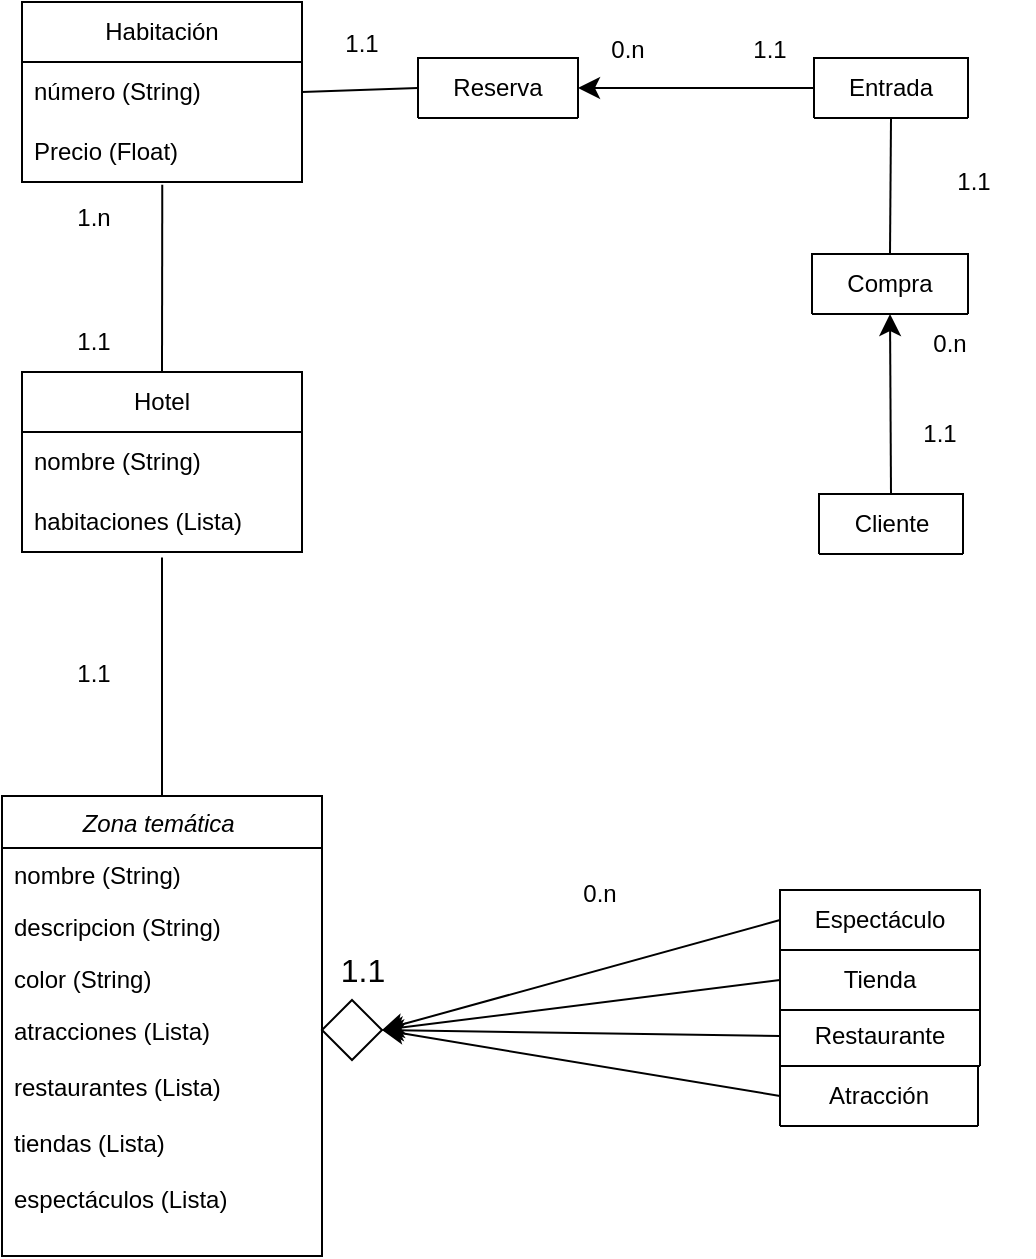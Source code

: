 <mxfile version="27.0.5">
  <diagram name="Página-1" id="GLlA6V_NZe-WCXVMi9uH">
    <mxGraphModel dx="1388" dy="1068" grid="0" gridSize="10" guides="1" tooltips="1" connect="1" arrows="1" fold="1" page="0" pageScale="1" pageWidth="827" pageHeight="1169" math="0" shadow="0">
      <root>
        <mxCell id="0" />
        <mxCell id="1" parent="0" />
        <mxCell id="Lwm3EJZnPoLz8aWj6zZj-11" value="Zona temática " style="swimlane;fontStyle=2;align=center;verticalAlign=top;childLayout=stackLayout;horizontal=1;startSize=26;horizontalStack=0;resizeParent=1;resizeLast=0;collapsible=1;marginBottom=0;rounded=0;shadow=0;strokeWidth=1;" vertex="1" parent="1">
          <mxGeometry x="110" y="80" width="160" height="230" as="geometry">
            <mxRectangle x="110" y="80" width="160" height="26" as="alternateBounds" />
          </mxGeometry>
        </mxCell>
        <mxCell id="Lwm3EJZnPoLz8aWj6zZj-12" value="nombre (String)" style="text;align=left;verticalAlign=top;spacingLeft=4;spacingRight=4;overflow=hidden;rotatable=0;points=[[0,0.5],[1,0.5]];portConstraint=eastwest;" vertex="1" parent="Lwm3EJZnPoLz8aWj6zZj-11">
          <mxGeometry y="26" width="160" height="26" as="geometry" />
        </mxCell>
        <mxCell id="Lwm3EJZnPoLz8aWj6zZj-13" value="descripcion (String)" style="text;align=left;verticalAlign=top;spacingLeft=4;spacingRight=4;overflow=hidden;rotatable=0;points=[[0,0.5],[1,0.5]];portConstraint=eastwest;rounded=0;shadow=0;html=0;" vertex="1" parent="Lwm3EJZnPoLz8aWj6zZj-11">
          <mxGeometry y="52" width="160" height="26" as="geometry" />
        </mxCell>
        <mxCell id="Lwm3EJZnPoLz8aWj6zZj-14" value="color (String)" style="text;align=left;verticalAlign=top;spacingLeft=4;spacingRight=4;overflow=hidden;rotatable=0;points=[[0,0.5],[1,0.5]];portConstraint=eastwest;rounded=0;shadow=0;html=0;" vertex="1" parent="Lwm3EJZnPoLz8aWj6zZj-11">
          <mxGeometry y="78" width="160" height="26" as="geometry" />
        </mxCell>
        <mxCell id="Lwm3EJZnPoLz8aWj6zZj-15" value="atracciones (Lista)&#xa;&#xa;restaurantes (Lista)&#xa;&#xa;tiendas (Lista)&#xa;&#xa;espectáculos (Lista)" style="text;align=left;verticalAlign=top;spacingLeft=4;spacingRight=4;overflow=hidden;rotatable=0;points=[[0,0.5],[1,0.5]];portConstraint=eastwest;" vertex="1" parent="Lwm3EJZnPoLz8aWj6zZj-11">
          <mxGeometry y="104" width="160" height="117" as="geometry" />
        </mxCell>
        <mxCell id="Lwm3EJZnPoLz8aWj6zZj-22" value="Hotel" style="swimlane;fontStyle=0;childLayout=stackLayout;horizontal=1;startSize=30;horizontalStack=0;resizeParent=1;resizeParentMax=0;resizeLast=0;collapsible=1;marginBottom=0;whiteSpace=wrap;html=1;" vertex="1" parent="1">
          <mxGeometry x="120" y="-132" width="140" height="90" as="geometry" />
        </mxCell>
        <mxCell id="Lwm3EJZnPoLz8aWj6zZj-23" value="nombre (String)" style="text;strokeColor=none;fillColor=none;align=left;verticalAlign=middle;spacingLeft=4;spacingRight=4;overflow=hidden;points=[[0,0.5],[1,0.5]];portConstraint=eastwest;rotatable=0;whiteSpace=wrap;html=1;" vertex="1" parent="Lwm3EJZnPoLz8aWj6zZj-22">
          <mxGeometry y="30" width="140" height="30" as="geometry" />
        </mxCell>
        <mxCell id="Lwm3EJZnPoLz8aWj6zZj-24" value="habitaciones (Lista)" style="text;strokeColor=none;fillColor=none;align=left;verticalAlign=middle;spacingLeft=4;spacingRight=4;overflow=hidden;points=[[0,0.5],[1,0.5]];portConstraint=eastwest;rotatable=0;whiteSpace=wrap;html=1;" vertex="1" parent="Lwm3EJZnPoLz8aWj6zZj-22">
          <mxGeometry y="60" width="140" height="30" as="geometry" />
        </mxCell>
        <mxCell id="Lwm3EJZnPoLz8aWj6zZj-26" value="Habitación" style="swimlane;fontStyle=0;childLayout=stackLayout;horizontal=1;startSize=30;horizontalStack=0;resizeParent=1;resizeParentMax=0;resizeLast=0;collapsible=1;marginBottom=0;whiteSpace=wrap;html=1;" vertex="1" parent="1">
          <mxGeometry x="120" y="-317" width="140" height="90" as="geometry" />
        </mxCell>
        <mxCell id="Lwm3EJZnPoLz8aWj6zZj-27" value="número (String)" style="text;strokeColor=none;fillColor=none;align=left;verticalAlign=middle;spacingLeft=4;spacingRight=4;overflow=hidden;points=[[0,0.5],[1,0.5]];portConstraint=eastwest;rotatable=0;whiteSpace=wrap;html=1;" vertex="1" parent="Lwm3EJZnPoLz8aWj6zZj-26">
          <mxGeometry y="30" width="140" height="30" as="geometry" />
        </mxCell>
        <mxCell id="Lwm3EJZnPoLz8aWj6zZj-28" value="Precio (Float)" style="text;strokeColor=none;fillColor=none;align=left;verticalAlign=middle;spacingLeft=4;spacingRight=4;overflow=hidden;points=[[0,0.5],[1,0.5]];portConstraint=eastwest;rotatable=0;whiteSpace=wrap;html=1;" vertex="1" parent="Lwm3EJZnPoLz8aWj6zZj-26">
          <mxGeometry y="60" width="140" height="30" as="geometry" />
        </mxCell>
        <mxCell id="Lwm3EJZnPoLz8aWj6zZj-30" value="Restaurante" style="swimlane;fontStyle=0;childLayout=stackLayout;horizontal=1;startSize=30;horizontalStack=0;resizeParent=1;resizeParentMax=0;resizeLast=0;collapsible=1;marginBottom=0;whiteSpace=wrap;html=1;" vertex="1" collapsed="1" parent="1">
          <mxGeometry x="499" y="185" width="100" height="30" as="geometry">
            <mxRectangle x="313" y="289" width="140" height="120" as="alternateBounds" />
          </mxGeometry>
        </mxCell>
        <mxCell id="Lwm3EJZnPoLz8aWj6zZj-31" value="nombre (String)" style="text;strokeColor=none;fillColor=none;align=left;verticalAlign=middle;spacingLeft=4;spacingRight=4;overflow=hidden;points=[[0,0.5],[1,0.5]];portConstraint=eastwest;rotatable=0;whiteSpace=wrap;html=1;" vertex="1" parent="Lwm3EJZnPoLz8aWj6zZj-30">
          <mxGeometry y="30" width="140" height="30" as="geometry" />
        </mxCell>
        <mxCell id="Lwm3EJZnPoLz8aWj6zZj-32" value="horario (String)" style="text;strokeColor=none;fillColor=none;align=left;verticalAlign=middle;spacingLeft=4;spacingRight=4;overflow=hidden;points=[[0,0.5],[1,0.5]];portConstraint=eastwest;rotatable=0;whiteSpace=wrap;html=1;" vertex="1" parent="Lwm3EJZnPoLz8aWj6zZj-30">
          <mxGeometry y="60" width="140" height="30" as="geometry" />
        </mxCell>
        <mxCell id="Lwm3EJZnPoLz8aWj6zZj-33" value="precio_medio (Float)" style="text;strokeColor=none;fillColor=none;align=left;verticalAlign=middle;spacingLeft=4;spacingRight=4;overflow=hidden;points=[[0,0.5],[1,0.5]];portConstraint=eastwest;rotatable=0;whiteSpace=wrap;html=1;" vertex="1" parent="Lwm3EJZnPoLz8aWj6zZj-30">
          <mxGeometry y="90" width="140" height="30" as="geometry" />
        </mxCell>
        <mxCell id="Lwm3EJZnPoLz8aWj6zZj-34" value="Tienda" style="swimlane;fontStyle=0;childLayout=stackLayout;horizontal=1;startSize=30;horizontalStack=0;resizeParent=1;resizeParentMax=0;resizeLast=0;collapsible=1;marginBottom=0;whiteSpace=wrap;html=1;" vertex="1" collapsed="1" parent="1">
          <mxGeometry x="499" y="157" width="100" height="30" as="geometry">
            <mxRectangle x="123" y="364" width="140" height="90" as="alternateBounds" />
          </mxGeometry>
        </mxCell>
        <mxCell id="Lwm3EJZnPoLz8aWj6zZj-35" value="nombre (String)" style="text;strokeColor=none;fillColor=none;align=left;verticalAlign=middle;spacingLeft=4;spacingRight=4;overflow=hidden;points=[[0,0.5],[1,0.5]];portConstraint=eastwest;rotatable=0;whiteSpace=wrap;html=1;" vertex="1" parent="Lwm3EJZnPoLz8aWj6zZj-34">
          <mxGeometry y="30" width="140" height="30" as="geometry" />
        </mxCell>
        <mxCell id="Lwm3EJZnPoLz8aWj6zZj-36" value="horario (String)" style="text;strokeColor=none;fillColor=none;align=left;verticalAlign=middle;spacingLeft=4;spacingRight=4;overflow=hidden;points=[[0,0.5],[1,0.5]];portConstraint=eastwest;rotatable=0;whiteSpace=wrap;html=1;" vertex="1" parent="Lwm3EJZnPoLz8aWj6zZj-34">
          <mxGeometry y="60" width="140" height="30" as="geometry" />
        </mxCell>
        <mxCell id="Lwm3EJZnPoLz8aWj6zZj-38" value="Atracción" style="swimlane;fontStyle=0;childLayout=stackLayout;horizontal=1;startSize=30;horizontalStack=0;resizeParent=1;resizeParentMax=0;resizeLast=0;collapsible=1;marginBottom=0;whiteSpace=wrap;html=1;" vertex="1" collapsed="1" parent="1">
          <mxGeometry x="499" y="215" width="99" height="30" as="geometry">
            <mxRectangle x="490" y="237" width="140" height="144" as="alternateBounds" />
          </mxGeometry>
        </mxCell>
        <mxCell id="Lwm3EJZnPoLz8aWj6zZj-39" value="nombre (String)" style="text;strokeColor=none;fillColor=none;align=left;verticalAlign=middle;spacingLeft=4;spacingRight=4;overflow=hidden;points=[[0,0.5],[1,0.5]];portConstraint=eastwest;rotatable=0;whiteSpace=wrap;html=1;" vertex="1" parent="Lwm3EJZnPoLz8aWj6zZj-38">
          <mxGeometry y="30" width="140" height="30" as="geometry" />
        </mxCell>
        <mxCell id="Lwm3EJZnPoLz8aWj6zZj-40" value="altura_min (Float)" style="text;strokeColor=none;fillColor=none;align=left;verticalAlign=middle;spacingLeft=4;spacingRight=4;overflow=hidden;points=[[0,0.5],[1,0.5]];portConstraint=eastwest;rotatable=0;whiteSpace=wrap;html=1;" vertex="1" parent="Lwm3EJZnPoLz8aWj6zZj-38">
          <mxGeometry y="60" width="140" height="30" as="geometry" />
        </mxCell>
        <mxCell id="Lwm3EJZnPoLz8aWj6zZj-41" value="&lt;div&gt;capacidad (Int)&lt;/div&gt;&lt;div&gt;&lt;br&gt;&lt;/div&gt;&lt;div&gt;duración (Int)&lt;/div&gt;&lt;div&gt;&lt;br&gt;&lt;/div&gt;&lt;div&gt;&lt;br&gt;&lt;/div&gt;" style="text;strokeColor=none;fillColor=none;align=left;verticalAlign=middle;spacingLeft=4;spacingRight=4;overflow=hidden;points=[[0,0.5],[1,0.5]];portConstraint=eastwest;rotatable=0;whiteSpace=wrap;html=1;" vertex="1" parent="Lwm3EJZnPoLz8aWj6zZj-38">
          <mxGeometry y="90" width="140" height="54" as="geometry" />
        </mxCell>
        <mxCell id="Lwm3EJZnPoLz8aWj6zZj-42" value="Espectáculo" style="swimlane;fontStyle=0;childLayout=stackLayout;horizontal=1;startSize=30;horizontalStack=0;resizeParent=1;resizeParentMax=0;resizeLast=0;collapsible=1;marginBottom=0;whiteSpace=wrap;html=1;" vertex="1" collapsed="1" parent="1">
          <mxGeometry x="499" y="127" width="100" height="30" as="geometry">
            <mxRectangle x="339" y="424" width="140" height="120" as="alternateBounds" />
          </mxGeometry>
        </mxCell>
        <mxCell id="Lwm3EJZnPoLz8aWj6zZj-43" value="nombre (String)" style="text;strokeColor=none;fillColor=none;align=left;verticalAlign=middle;spacingLeft=4;spacingRight=4;overflow=hidden;points=[[0,0.5],[1,0.5]];portConstraint=eastwest;rotatable=0;whiteSpace=wrap;html=1;" vertex="1" parent="Lwm3EJZnPoLz8aWj6zZj-42">
          <mxGeometry y="30" width="140" height="30" as="geometry" />
        </mxCell>
        <mxCell id="Lwm3EJZnPoLz8aWj6zZj-44" value="tipo (String)" style="text;strokeColor=none;fillColor=none;align=left;verticalAlign=middle;spacingLeft=4;spacingRight=4;overflow=hidden;points=[[0,0.5],[1,0.5]];portConstraint=eastwest;rotatable=0;whiteSpace=wrap;html=1;" vertex="1" parent="Lwm3EJZnPoLz8aWj6zZj-42">
          <mxGeometry y="60" width="140" height="30" as="geometry" />
        </mxCell>
        <mxCell id="Lwm3EJZnPoLz8aWj6zZj-45" value="duración (Int)" style="text;strokeColor=none;fillColor=none;align=left;verticalAlign=middle;spacingLeft=4;spacingRight=4;overflow=hidden;points=[[0,0.5],[1,0.5]];portConstraint=eastwest;rotatable=0;whiteSpace=wrap;html=1;" vertex="1" parent="Lwm3EJZnPoLz8aWj6zZj-42">
          <mxGeometry y="90" width="140" height="30" as="geometry" />
        </mxCell>
        <mxCell id="Lwm3EJZnPoLz8aWj6zZj-46" value="Entrada" style="swimlane;fontStyle=0;childLayout=stackLayout;horizontal=1;startSize=30;horizontalStack=0;resizeParent=1;resizeParentMax=0;resizeLast=0;collapsible=1;marginBottom=0;whiteSpace=wrap;html=1;" vertex="1" collapsed="1" parent="1">
          <mxGeometry x="516" y="-289" width="77" height="30" as="geometry">
            <mxRectangle x="469" y="-279" width="140" height="60" as="alternateBounds" />
          </mxGeometry>
        </mxCell>
        <mxCell id="Lwm3EJZnPoLz8aWj6zZj-47" value="Fecha (Date)" style="text;strokeColor=none;fillColor=none;align=left;verticalAlign=middle;spacingLeft=4;spacingRight=4;overflow=hidden;points=[[0,0.5],[1,0.5]];portConstraint=eastwest;rotatable=0;whiteSpace=wrap;html=1;" vertex="1" parent="Lwm3EJZnPoLz8aWj6zZj-46">
          <mxGeometry y="30" width="140" height="30" as="geometry" />
        </mxCell>
        <mxCell id="Lwm3EJZnPoLz8aWj6zZj-50" value="Cliente" style="swimlane;fontStyle=0;childLayout=stackLayout;horizontal=1;startSize=30;horizontalStack=0;resizeParent=1;resizeParentMax=0;resizeLast=0;collapsible=1;marginBottom=0;whiteSpace=wrap;html=1;" vertex="1" collapsed="1" parent="1">
          <mxGeometry x="518.5" y="-71" width="72" height="30" as="geometry">
            <mxRectangle x="439" y="-57.5" width="140" height="153" as="alternateBounds" />
          </mxGeometry>
        </mxCell>
        <mxCell id="Lwm3EJZnPoLz8aWj6zZj-51" value="nombre (String)" style="text;strokeColor=none;fillColor=none;align=left;verticalAlign=middle;spacingLeft=4;spacingRight=4;overflow=hidden;points=[[0,0.5],[1,0.5]];portConstraint=eastwest;rotatable=0;whiteSpace=wrap;html=1;" vertex="1" parent="Lwm3EJZnPoLz8aWj6zZj-50">
          <mxGeometry y="30" width="140" height="30" as="geometry" />
        </mxCell>
        <mxCell id="Lwm3EJZnPoLz8aWj6zZj-52" value="apellidos (String)" style="text;strokeColor=none;fillColor=none;align=left;verticalAlign=middle;spacingLeft=4;spacingRight=4;overflow=hidden;points=[[0,0.5],[1,0.5]];portConstraint=eastwest;rotatable=0;whiteSpace=wrap;html=1;" vertex="1" parent="Lwm3EJZnPoLz8aWj6zZj-50">
          <mxGeometry y="60" width="140" height="30" as="geometry" />
        </mxCell>
        <mxCell id="Lwm3EJZnPoLz8aWj6zZj-53" value="nif (String)&lt;div&gt;&lt;br&gt;&lt;/div&gt;&lt;div&gt;contacto&amp;nbsp;&lt;span style=&quot;background-color: transparent; color: light-dark(rgb(0, 0, 0), rgb(255, 255, 255));&quot;&gt;(String)&lt;/span&gt;&lt;/div&gt;" style="text;strokeColor=none;fillColor=none;align=left;verticalAlign=middle;spacingLeft=4;spacingRight=4;overflow=hidden;points=[[0,0.5],[1,0.5]];portConstraint=eastwest;rotatable=0;whiteSpace=wrap;html=1;" vertex="1" parent="Lwm3EJZnPoLz8aWj6zZj-50">
          <mxGeometry y="90" width="140" height="63" as="geometry" />
        </mxCell>
        <mxCell id="Lwm3EJZnPoLz8aWj6zZj-54" value="Compra" style="swimlane;fontStyle=0;childLayout=stackLayout;horizontal=1;startSize=30;horizontalStack=0;resizeParent=1;resizeParentMax=0;resizeLast=0;collapsible=1;marginBottom=0;whiteSpace=wrap;html=1;" vertex="1" collapsed="1" parent="1">
          <mxGeometry x="515" y="-191" width="78" height="30" as="geometry">
            <mxRectangle x="57" y="681" width="140" height="120" as="alternateBounds" />
          </mxGeometry>
        </mxCell>
        <mxCell id="Lwm3EJZnPoLz8aWj6zZj-55" value="fecha (Date)" style="text;strokeColor=none;fillColor=none;align=left;verticalAlign=middle;spacingLeft=4;spacingRight=4;overflow=hidden;points=[[0,0.5],[1,0.5]];portConstraint=eastwest;rotatable=0;whiteSpace=wrap;html=1;" vertex="1" parent="Lwm3EJZnPoLz8aWj6zZj-54">
          <mxGeometry y="30" width="140" height="30" as="geometry" />
        </mxCell>
        <mxCell id="Lwm3EJZnPoLz8aWj6zZj-56" value="entradas (List)" style="text;strokeColor=none;fillColor=none;align=left;verticalAlign=middle;spacingLeft=4;spacingRight=4;overflow=hidden;points=[[0,0.5],[1,0.5]];portConstraint=eastwest;rotatable=0;whiteSpace=wrap;html=1;" vertex="1" parent="Lwm3EJZnPoLz8aWj6zZj-54">
          <mxGeometry y="60" width="140" height="30" as="geometry" />
        </mxCell>
        <mxCell id="Lwm3EJZnPoLz8aWj6zZj-57" value="reservas (List)" style="text;strokeColor=none;fillColor=none;align=left;verticalAlign=middle;spacingLeft=4;spacingRight=4;overflow=hidden;points=[[0,0.5],[1,0.5]];portConstraint=eastwest;rotatable=0;whiteSpace=wrap;html=1;" vertex="1" parent="Lwm3EJZnPoLz8aWj6zZj-54">
          <mxGeometry y="90" width="140" height="30" as="geometry" />
        </mxCell>
        <mxCell id="Lwm3EJZnPoLz8aWj6zZj-58" value="Reserva" style="swimlane;fontStyle=0;childLayout=stackLayout;horizontal=1;startSize=30;horizontalStack=0;resizeParent=1;resizeParentMax=0;resizeLast=0;collapsible=1;marginBottom=0;whiteSpace=wrap;html=1;" vertex="1" collapsed="1" parent="1">
          <mxGeometry x="318" y="-289" width="80" height="30" as="geometry">
            <mxRectangle x="-17" y="857" width="140" height="90" as="alternateBounds" />
          </mxGeometry>
        </mxCell>
        <mxCell id="Lwm3EJZnPoLz8aWj6zZj-59" value="fecha_entrada (Date)" style="text;strokeColor=none;fillColor=none;align=left;verticalAlign=middle;spacingLeft=4;spacingRight=4;overflow=hidden;points=[[0,0.5],[1,0.5]];portConstraint=eastwest;rotatable=0;whiteSpace=wrap;html=1;" vertex="1" parent="Lwm3EJZnPoLz8aWj6zZj-58">
          <mxGeometry y="30" width="140" height="30" as="geometry" />
        </mxCell>
        <mxCell id="Lwm3EJZnPoLz8aWj6zZj-60" value="fecha_salida (Date)" style="text;strokeColor=none;fillColor=none;align=left;verticalAlign=middle;spacingLeft=4;spacingRight=4;overflow=hidden;points=[[0,0.5],[1,0.5]];portConstraint=eastwest;rotatable=0;whiteSpace=wrap;html=1;" vertex="1" parent="Lwm3EJZnPoLz8aWj6zZj-58">
          <mxGeometry y="60" width="140" height="30" as="geometry" />
        </mxCell>
        <mxCell id="Lwm3EJZnPoLz8aWj6zZj-62" value="" style="rhombus;whiteSpace=wrap;html=1;" vertex="1" parent="1">
          <mxGeometry x="270" y="182" width="30" height="30" as="geometry" />
        </mxCell>
        <mxCell id="Lwm3EJZnPoLz8aWj6zZj-63" value="" style="endArrow=classic;html=1;rounded=0;fontSize=12;startSize=8;endSize=8;curved=1;entryX=1;entryY=0.5;entryDx=0;entryDy=0;exitX=0;exitY=0.5;exitDx=0;exitDy=0;" edge="1" parent="1" source="Lwm3EJZnPoLz8aWj6zZj-40" target="Lwm3EJZnPoLz8aWj6zZj-62">
          <mxGeometry width="50" height="50" relative="1" as="geometry">
            <mxPoint x="431" y="197" as="sourcePoint" />
            <mxPoint x="477" y="157" as="targetPoint" />
          </mxGeometry>
        </mxCell>
        <mxCell id="Lwm3EJZnPoLz8aWj6zZj-64" value="" style="endArrow=none;html=1;rounded=0;fontSize=12;startSize=8;endSize=8;curved=1;entryX=0.5;entryY=1.093;entryDx=0;entryDy=0;entryPerimeter=0;exitX=0.5;exitY=0;exitDx=0;exitDy=0;" edge="1" parent="1" source="Lwm3EJZnPoLz8aWj6zZj-11" target="Lwm3EJZnPoLz8aWj6zZj-24">
          <mxGeometry width="50" height="50" relative="1" as="geometry">
            <mxPoint x="208" y="31" as="sourcePoint" />
            <mxPoint x="258" y="-19" as="targetPoint" />
          </mxGeometry>
        </mxCell>
        <mxCell id="Lwm3EJZnPoLz8aWj6zZj-65" value="1.1" style="text;html=1;align=center;verticalAlign=middle;whiteSpace=wrap;rounded=0;" vertex="1" parent="1">
          <mxGeometry x="126" y="4" width="60" height="30" as="geometry" />
        </mxCell>
        <mxCell id="Lwm3EJZnPoLz8aWj6zZj-66" value="" style="endArrow=none;html=1;rounded=0;fontSize=12;startSize=8;endSize=8;curved=1;entryX=0.501;entryY=1.047;entryDx=0;entryDy=0;entryPerimeter=0;exitX=0.5;exitY=0;exitDx=0;exitDy=0;" edge="1" parent="1" source="Lwm3EJZnPoLz8aWj6zZj-22" target="Lwm3EJZnPoLz8aWj6zZj-28">
          <mxGeometry width="50" height="50" relative="1" as="geometry">
            <mxPoint x="186" y="-146" as="sourcePoint" />
            <mxPoint x="236" y="-196" as="targetPoint" />
          </mxGeometry>
        </mxCell>
        <mxCell id="Lwm3EJZnPoLz8aWj6zZj-67" value="1.n" style="text;html=1;align=center;verticalAlign=middle;whiteSpace=wrap;rounded=0;" vertex="1" parent="1">
          <mxGeometry x="126" y="-224" width="60" height="30" as="geometry" />
        </mxCell>
        <mxCell id="Lwm3EJZnPoLz8aWj6zZj-68" value="1.1" style="text;html=1;align=center;verticalAlign=middle;whiteSpace=wrap;rounded=0;" vertex="1" parent="1">
          <mxGeometry x="126" y="-162" width="60" height="30" as="geometry" />
        </mxCell>
        <mxCell id="Lwm3EJZnPoLz8aWj6zZj-69" value="0.n" style="text;html=1;align=center;verticalAlign=middle;whiteSpace=wrap;rounded=0;" vertex="1" parent="1">
          <mxGeometry x="379" y="114" width="60" height="30" as="geometry" />
        </mxCell>
        <mxCell id="Lwm3EJZnPoLz8aWj6zZj-70" value="1.1" style="text;html=1;align=center;verticalAlign=middle;resizable=0;points=[];autosize=1;strokeColor=none;fillColor=none;fontSize=16;" vertex="1" parent="1">
          <mxGeometry x="270" y="151" width="40" height="31" as="geometry" />
        </mxCell>
        <mxCell id="Lwm3EJZnPoLz8aWj6zZj-71" value="" style="endArrow=classic;html=1;rounded=0;fontSize=12;startSize=8;endSize=8;curved=1;entryX=1;entryY=0.5;entryDx=0;entryDy=0;exitX=0;exitY=0.5;exitDx=0;exitDy=0;" edge="1" parent="1" source="Lwm3EJZnPoLz8aWj6zZj-30" target="Lwm3EJZnPoLz8aWj6zZj-62">
          <mxGeometry width="50" height="50" relative="1" as="geometry">
            <mxPoint x="495" y="204" as="sourcePoint" />
            <mxPoint x="535" y="124" as="targetPoint" />
          </mxGeometry>
        </mxCell>
        <mxCell id="Lwm3EJZnPoLz8aWj6zZj-72" value="" style="endArrow=classic;html=1;rounded=0;fontSize=12;startSize=8;endSize=8;curved=1;entryX=1;entryY=0.5;entryDx=0;entryDy=0;exitX=0;exitY=0.5;exitDx=0;exitDy=0;" edge="1" parent="1" source="Lwm3EJZnPoLz8aWj6zZj-34" target="Lwm3EJZnPoLz8aWj6zZj-62">
          <mxGeometry width="50" height="50" relative="1" as="geometry">
            <mxPoint x="382" y="325" as="sourcePoint" />
            <mxPoint x="432" y="275" as="targetPoint" />
          </mxGeometry>
        </mxCell>
        <mxCell id="Lwm3EJZnPoLz8aWj6zZj-73" value="" style="endArrow=classic;html=1;rounded=0;fontSize=12;startSize=8;endSize=8;curved=1;entryX=1;entryY=0.5;entryDx=0;entryDy=0;exitX=0;exitY=0.5;exitDx=0;exitDy=0;" edge="1" parent="1" source="Lwm3EJZnPoLz8aWj6zZj-42" target="Lwm3EJZnPoLz8aWj6zZj-62">
          <mxGeometry width="50" height="50" relative="1" as="geometry">
            <mxPoint x="330" y="375" as="sourcePoint" />
            <mxPoint x="380" y="325" as="targetPoint" />
          </mxGeometry>
        </mxCell>
        <mxCell id="Lwm3EJZnPoLz8aWj6zZj-74" value="" style="endArrow=classic;html=1;rounded=0;fontSize=12;startSize=8;endSize=8;curved=1;exitX=0.5;exitY=0;exitDx=0;exitDy=0;entryX=0.5;entryY=1;entryDx=0;entryDy=0;" edge="1" parent="1" source="Lwm3EJZnPoLz8aWj6zZj-50" target="Lwm3EJZnPoLz8aWj6zZj-54">
          <mxGeometry width="50" height="50" relative="1" as="geometry">
            <mxPoint x="568" y="-258" as="sourcePoint" />
            <mxPoint x="620" y="-278" as="targetPoint" />
          </mxGeometry>
        </mxCell>
        <mxCell id="Lwm3EJZnPoLz8aWj6zZj-75" value="0.n" style="text;html=1;align=center;verticalAlign=middle;whiteSpace=wrap;rounded=0;" vertex="1" parent="1">
          <mxGeometry x="554" y="-161" width="60" height="30" as="geometry" />
        </mxCell>
        <mxCell id="Lwm3EJZnPoLz8aWj6zZj-76" value="1.1" style="text;html=1;align=center;verticalAlign=middle;whiteSpace=wrap;rounded=0;" vertex="1" parent="1">
          <mxGeometry x="549" y="-116" width="60" height="30" as="geometry" />
        </mxCell>
        <mxCell id="Lwm3EJZnPoLz8aWj6zZj-77" value="" style="endArrow=none;html=1;rounded=0;fontSize=12;startSize=8;endSize=8;curved=1;entryX=0.5;entryY=1;entryDx=0;entryDy=0;exitX=0.5;exitY=0;exitDx=0;exitDy=0;" edge="1" parent="1" source="Lwm3EJZnPoLz8aWj6zZj-54" target="Lwm3EJZnPoLz8aWj6zZj-46">
          <mxGeometry width="50" height="50" relative="1" as="geometry">
            <mxPoint x="500" y="-121" as="sourcePoint" />
            <mxPoint x="550" y="-171" as="targetPoint" />
          </mxGeometry>
        </mxCell>
        <mxCell id="Lwm3EJZnPoLz8aWj6zZj-78" value="1.1" style="text;html=1;align=center;verticalAlign=middle;whiteSpace=wrap;rounded=0;" vertex="1" parent="1">
          <mxGeometry x="566" y="-242" width="60" height="30" as="geometry" />
        </mxCell>
        <mxCell id="Lwm3EJZnPoLz8aWj6zZj-80" value="" style="endArrow=none;html=1;rounded=0;fontSize=12;startSize=8;endSize=8;curved=1;entryX=0;entryY=0.5;entryDx=0;entryDy=0;exitX=1;exitY=0.5;exitDx=0;exitDy=0;" edge="1" parent="1" source="Lwm3EJZnPoLz8aWj6zZj-27" target="Lwm3EJZnPoLz8aWj6zZj-58">
          <mxGeometry width="50" height="50" relative="1" as="geometry">
            <mxPoint x="378" y="-171" as="sourcePoint" />
            <mxPoint x="428" y="-221" as="targetPoint" />
          </mxGeometry>
        </mxCell>
        <mxCell id="Lwm3EJZnPoLz8aWj6zZj-81" value="" style="endArrow=classic;html=1;rounded=0;fontSize=12;startSize=8;endSize=8;curved=1;entryX=1;entryY=0.5;entryDx=0;entryDy=0;exitX=0;exitY=0.5;exitDx=0;exitDy=0;" edge="1" parent="1" source="Lwm3EJZnPoLz8aWj6zZj-46" target="Lwm3EJZnPoLz8aWj6zZj-58">
          <mxGeometry width="50" height="50" relative="1" as="geometry">
            <mxPoint x="347" y="-132" as="sourcePoint" />
            <mxPoint x="397" y="-182" as="targetPoint" />
          </mxGeometry>
        </mxCell>
        <mxCell id="Lwm3EJZnPoLz8aWj6zZj-82" value="1.1" style="text;html=1;align=center;verticalAlign=middle;whiteSpace=wrap;rounded=0;" vertex="1" parent="1">
          <mxGeometry x="464" y="-308" width="60" height="30" as="geometry" />
        </mxCell>
        <mxCell id="Lwm3EJZnPoLz8aWj6zZj-83" value="0.n" style="text;html=1;align=center;verticalAlign=middle;whiteSpace=wrap;rounded=0;" vertex="1" parent="1">
          <mxGeometry x="393" y="-308" width="60" height="30" as="geometry" />
        </mxCell>
        <mxCell id="Lwm3EJZnPoLz8aWj6zZj-84" value="1.1" style="text;html=1;align=center;verticalAlign=middle;whiteSpace=wrap;rounded=0;" vertex="1" parent="1">
          <mxGeometry x="260" y="-311" width="60" height="30" as="geometry" />
        </mxCell>
      </root>
    </mxGraphModel>
  </diagram>
</mxfile>

